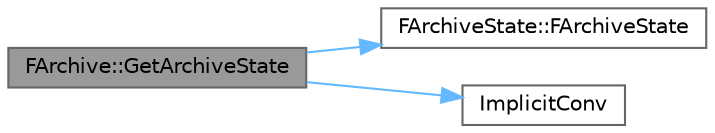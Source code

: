 digraph "FArchive::GetArchiveState"
{
 // INTERACTIVE_SVG=YES
 // LATEX_PDF_SIZE
  bgcolor="transparent";
  edge [fontname=Helvetica,fontsize=10,labelfontname=Helvetica,labelfontsize=10];
  node [fontname=Helvetica,fontsize=10,shape=box,height=0.2,width=0.4];
  rankdir="LR";
  Node1 [id="Node000001",label="FArchive::GetArchiveState",height=0.2,width=0.4,color="gray40", fillcolor="grey60", style="filled", fontcolor="black",tooltip=" "];
  Node1 -> Node2 [id="edge1_Node000001_Node000002",color="steelblue1",style="solid",tooltip=" "];
  Node2 [id="Node000002",label="FArchiveState::FArchiveState",height=0.2,width=0.4,color="grey40", fillcolor="white", style="filled",URL="$d8/dea/structFArchiveState.html#a7af1279236a6b442faba05a1a47c5d4f",tooltip=" "];
  Node1 -> Node3 [id="edge2_Node000001_Node000003",color="steelblue1",style="solid",tooltip=" "];
  Node3 [id="Node000003",label="ImplicitConv",height=0.2,width=0.4,color="grey40", fillcolor="white", style="filled",URL="$d4/d24/UnrealTemplate_8h.html#a9fa7c37bbe9a78c929140d67c03c21c1",tooltip="Uses implicit conversion to create an instance of a specific type."];
}

